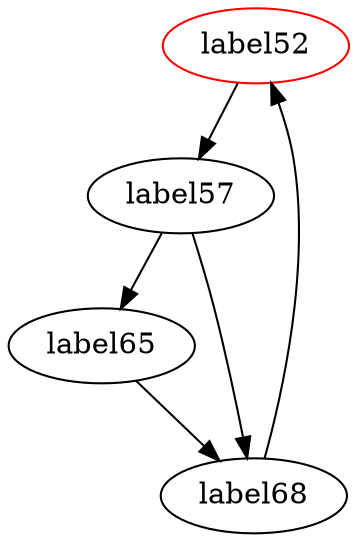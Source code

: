 digraph G {
	label52 [color=red];
	label52->label57;
	label57->label65;
	label57->label68;
	label65->label68;
	label68->label52;
}